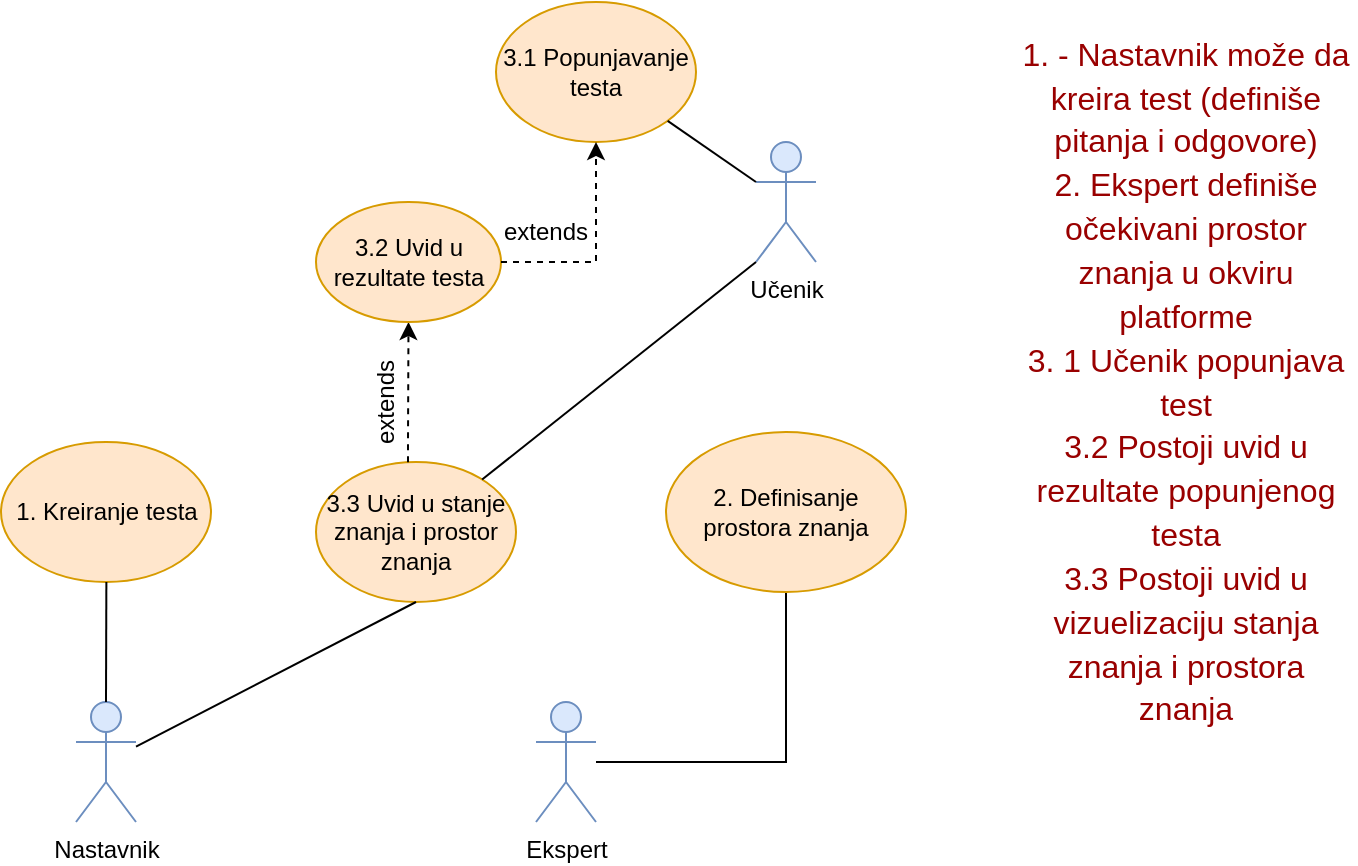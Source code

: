 <mxfile version="13.10.0" type="device"><diagram id="Dqa2CYevnBK1WVhok4A2" name="Page-1"><mxGraphModel dx="723" dy="576" grid="1" gridSize="10" guides="1" tooltips="1" connect="1" arrows="1" fold="1" page="1" pageScale="1" pageWidth="850" pageHeight="1100" math="0" shadow="0"><root><mxCell id="0"/><mxCell id="1" parent="0"/><mxCell id="T6iaFOanJgmgRbFUsSvT-1" value="1. Kreiranje testa" style="ellipse;whiteSpace=wrap;html=1;fillColor=#ffe6cc;strokeColor=#d79b00;" vertex="1" parent="1"><mxGeometry x="42.5" y="230" width="105" height="70" as="geometry"/></mxCell><mxCell id="T6iaFOanJgmgRbFUsSvT-2" value="Nastavnik" style="shape=umlActor;verticalLabelPosition=bottom;verticalAlign=top;html=1;outlineConnect=0;fillColor=#dae8fc;strokeColor=#6c8ebf;" vertex="1" parent="1"><mxGeometry x="80" y="360" width="30" height="60" as="geometry"/></mxCell><mxCell id="T6iaFOanJgmgRbFUsSvT-6" value="Učenik" style="shape=umlActor;verticalLabelPosition=bottom;verticalAlign=top;html=1;outlineConnect=0;fillColor=#dae8fc;strokeColor=#6c8ebf;" vertex="1" parent="1"><mxGeometry x="420" y="80" width="30" height="60" as="geometry"/></mxCell><mxCell id="T6iaFOanJgmgRbFUsSvT-17" value="" style="edgeStyle=orthogonalEdgeStyle;rounded=0;orthogonalLoop=1;jettySize=auto;html=1;endArrow=none;endFill=0;" edge="1" parent="1" source="T6iaFOanJgmgRbFUsSvT-7" target="T6iaFOanJgmgRbFUsSvT-16"><mxGeometry relative="1" as="geometry"/></mxCell><mxCell id="T6iaFOanJgmgRbFUsSvT-7" value="Ekspert" style="shape=umlActor;verticalLabelPosition=bottom;verticalAlign=top;html=1;outlineConnect=0;fillColor=#dae8fc;strokeColor=#6c8ebf;" vertex="1" parent="1"><mxGeometry x="310" y="360" width="30" height="60" as="geometry"/></mxCell><mxCell id="T6iaFOanJgmgRbFUsSvT-12" value="" style="endArrow=none;html=1;" edge="1" parent="1" source="T6iaFOanJgmgRbFUsSvT-1" target="T6iaFOanJgmgRbFUsSvT-2"><mxGeometry width="50" height="50" relative="1" as="geometry"><mxPoint x="180" y="320" as="sourcePoint"/><mxPoint x="230" y="270" as="targetPoint"/></mxGeometry></mxCell><mxCell id="T6iaFOanJgmgRbFUsSvT-14" value="3.1 Popunjavanje testa" style="ellipse;whiteSpace=wrap;html=1;fillColor=#ffe6cc;strokeColor=#d79b00;" vertex="1" parent="1"><mxGeometry x="290" y="10" width="100" height="70" as="geometry"/></mxCell><mxCell id="T6iaFOanJgmgRbFUsSvT-15" value="" style="endArrow=none;html=1;entryX=0;entryY=0.333;entryDx=0;entryDy=0;entryPerimeter=0;" edge="1" parent="1" source="T6iaFOanJgmgRbFUsSvT-14" target="T6iaFOanJgmgRbFUsSvT-6"><mxGeometry width="50" height="50" relative="1" as="geometry"><mxPoint x="250" y="120" as="sourcePoint"/><mxPoint x="310" y="120" as="targetPoint"/></mxGeometry></mxCell><mxCell id="T6iaFOanJgmgRbFUsSvT-16" value="2. Definisanje prostora znanja" style="ellipse;whiteSpace=wrap;html=1;fillColor=#ffe6cc;strokeColor=#d79b00;" vertex="1" parent="1"><mxGeometry x="375" y="225" width="120" height="80" as="geometry"/></mxCell><mxCell id="T6iaFOanJgmgRbFUsSvT-19" value="3.3 Uvid u stanje znanja i prostor znanja" style="ellipse;whiteSpace=wrap;html=1;fillColor=#ffe6cc;strokeColor=#d79b00;" vertex="1" parent="1"><mxGeometry x="200" y="240" width="100" height="70" as="geometry"/></mxCell><mxCell id="T6iaFOanJgmgRbFUsSvT-20" value="" style="endArrow=none;html=1;entryX=0;entryY=1;entryDx=0;entryDy=0;entryPerimeter=0;" edge="1" parent="1" source="T6iaFOanJgmgRbFUsSvT-19" target="T6iaFOanJgmgRbFUsSvT-6"><mxGeometry width="50" height="50" relative="1" as="geometry"><mxPoint x="230" y="217" as="sourcePoint"/><mxPoint x="230" y="270" as="targetPoint"/></mxGeometry></mxCell><mxCell id="T6iaFOanJgmgRbFUsSvT-21" value="" style="endArrow=none;html=1;entryX=0.5;entryY=1;entryDx=0;entryDy=0;" edge="1" parent="1" source="T6iaFOanJgmgRbFUsSvT-2" target="T6iaFOanJgmgRbFUsSvT-19"><mxGeometry width="50" height="50" relative="1" as="geometry"><mxPoint x="180" y="320" as="sourcePoint"/><mxPoint x="230" y="270" as="targetPoint"/></mxGeometry></mxCell><mxCell id="T6iaFOanJgmgRbFUsSvT-24" value="" style="edgeStyle=orthogonalEdgeStyle;rounded=0;orthogonalLoop=1;jettySize=auto;html=1;endArrow=classic;endFill=1;dashed=1;" edge="1" parent="1" source="T6iaFOanJgmgRbFUsSvT-19" target="T6iaFOanJgmgRbFUsSvT-23"><mxGeometry relative="1" as="geometry"><mxPoint x="230" y="240" as="sourcePoint"/><Array as="points"><mxPoint x="246" y="230"/><mxPoint x="246" y="230"/></Array></mxGeometry></mxCell><mxCell id="T6iaFOanJgmgRbFUsSvT-23" value="3.2 Uvid u rezultate testa" style="ellipse;whiteSpace=wrap;html=1;fillColor=#ffe6cc;strokeColor=#d79b00;" vertex="1" parent="1"><mxGeometry x="200" y="110" width="92.5" height="60" as="geometry"/></mxCell><mxCell id="T6iaFOanJgmgRbFUsSvT-25" value="extends" style="text;html=1;strokeColor=none;fillColor=none;align=center;verticalAlign=middle;whiteSpace=wrap;rounded=0;rotation=-90;" vertex="1" parent="1"><mxGeometry x="210" y="195" width="50" height="30" as="geometry"/></mxCell><mxCell id="T6iaFOanJgmgRbFUsSvT-27" value="extends" style="text;html=1;strokeColor=none;fillColor=none;align=center;verticalAlign=middle;whiteSpace=wrap;rounded=0;rotation=0;" vertex="1" parent="1"><mxGeometry x="290" y="110" width="50" height="30" as="geometry"/></mxCell><mxCell id="T6iaFOanJgmgRbFUsSvT-30" value="&lt;span class=&quot;TextRun SCXW26582161 BCX9&quot; lang=&quot;SR-LATN-RS&quot; style=&quot;animation: 0s ease 0s 1 normal none running none ; background: none 0% 0% / auto repeat scroll padding-box border-box rgba(0 , 0 , 0 , 0) ; border: 0px none rgb(0 , 0 , 0) ; border-radius: 0px ; border-collapse: separate ; bottom: auto ; box-shadow: none ; box-sizing: content-box ; caption-side: top ; clear: none ; clip: auto ; content: normal ; cursor: text ; direction: ltr ; display: inline ; empty-cells: show ; float: none ; font-family: &amp;#34;wordvisi_msfontservice&amp;#34; , &amp;#34;calibri&amp;#34; , &amp;#34;calibri_embeddedfont&amp;#34; , &amp;#34;calibri_msfontservice&amp;#34; , sans-serif ; font-size: 16px ; height: auto ; left: auto ; line-height: 21.85px ; list-style: outside none disc ; margin: 0px ; max-height: none ; max-width: none ; min-height: 0px ; min-width: 0px ; opacity: 1 ; outline: rgb(0 , 0 , 0) none 0px ; overflow-wrap: break-word ; overflow: visible ; padding: 0px ; position: static ; resize: none ; right: auto ; speak: normal ; table-layout: auto ; text-align: justify ; text-shadow: none ; text-overflow: clip ; top: auto ; transition: all 0s ease 0s ; unicode-bidi: normal ; vertical-align: baseline ; visibility: visible ; width: auto ; word-break: normal ; z-index: auto ; zoom: 1 ; appearance: none ; backface-visibility: visible ; border-spacing: 0px ; perspective: none ; perspective-origin: 0px 0px ; transform: none ; transform-origin: 0px 0px ; transform-style: flat&quot;&gt;&lt;span class=&quot;NormalTextRun SCXW26582161 BCX9&quot; style=&quot;background-color: inherit&quot;&gt;1. - Nastavnik može da kreira test (definiše pitanja i odgovore)&lt;br&gt;2. Ekspert definiše očekivani prostor znanja u okviru platforme&lt;br&gt;3. 1 Učenik popunjava test&lt;br&gt;3.2 Postoji uvid u rezultate popunjenog testa&lt;br&gt;3.3 Postoji uvid u vizuelizaciju stanja znanja i prostora znanja&lt;br&gt;&lt;/span&gt;&lt;/span&gt;" style="text;html=1;strokeColor=none;fillColor=none;align=center;verticalAlign=middle;whiteSpace=wrap;rounded=0;fontColor=#990000;" vertex="1" parent="1"><mxGeometry x="550" y="190" width="170" height="20" as="geometry"/></mxCell><mxCell id="T6iaFOanJgmgRbFUsSvT-31" value="" style="edgeStyle=orthogonalEdgeStyle;rounded=0;orthogonalLoop=1;jettySize=auto;html=1;endArrow=classic;endFill=1;dashed=1;" edge="1" parent="1" source="T6iaFOanJgmgRbFUsSvT-23" target="T6iaFOanJgmgRbFUsSvT-14"><mxGeometry relative="1" as="geometry"><mxPoint x="269.7" y="110" as="sourcePoint"/><mxPoint x="310" y="100" as="targetPoint"/><Array as="points"><mxPoint x="340" y="140"/></Array></mxGeometry></mxCell></root></mxGraphModel></diagram></mxfile>